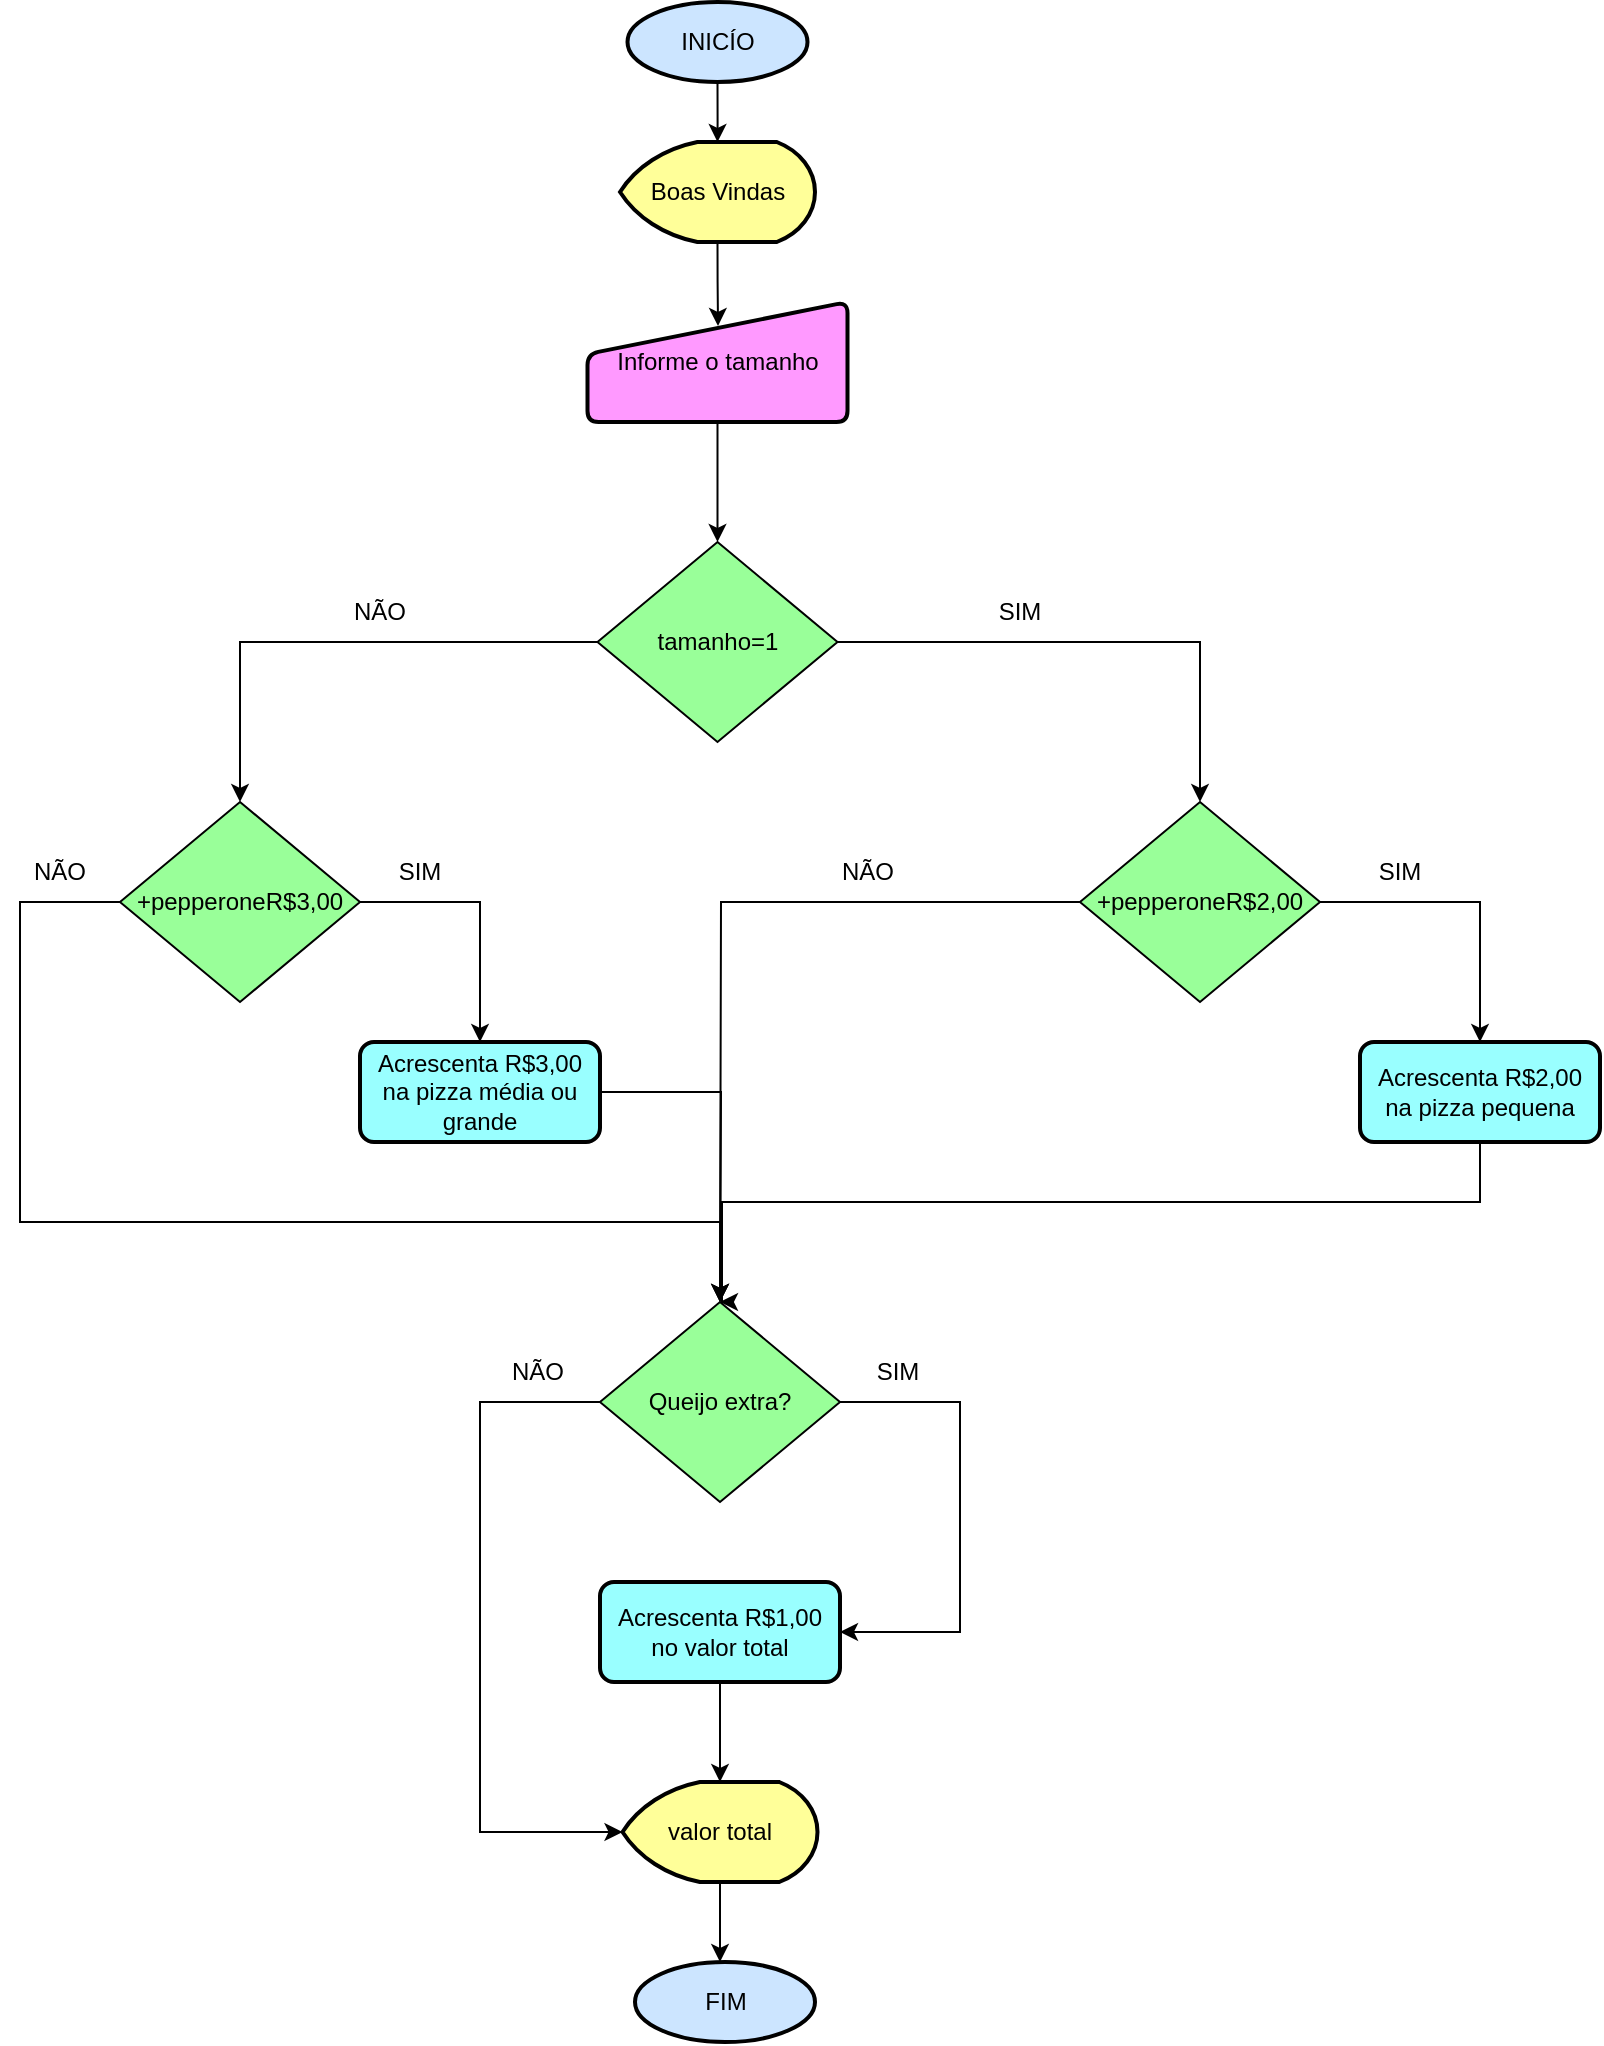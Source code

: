 <mxfile version="26.0.4">
  <diagram name="Página-1" id="nvCLO-GIkPrwbW7r7_kh">
    <mxGraphModel dx="1120" dy="434" grid="1" gridSize="10" guides="1" tooltips="1" connect="1" arrows="1" fold="1" page="1" pageScale="1" pageWidth="827" pageHeight="1169" math="0" shadow="0">
      <root>
        <mxCell id="0" />
        <mxCell id="1" parent="0" />
        <mxCell id="cWUKam0grw8CRjxzX2TN-26" style="edgeStyle=orthogonalEdgeStyle;rounded=0;orthogonalLoop=1;jettySize=auto;html=1;exitX=0.5;exitY=1;exitDx=0;exitDy=0;exitPerimeter=0;" edge="1" parent="1" source="cWUKam0grw8CRjxzX2TN-2" target="cWUKam0grw8CRjxzX2TN-3">
          <mxGeometry relative="1" as="geometry" />
        </mxCell>
        <mxCell id="cWUKam0grw8CRjxzX2TN-2" value="INICÍO" style="strokeWidth=2;html=1;shape=mxgraph.flowchart.start_1;whiteSpace=wrap;fillColor=#CCE5FF;" vertex="1" parent="1">
          <mxGeometry x="313.75" y="40" width="90" height="40" as="geometry" />
        </mxCell>
        <mxCell id="cWUKam0grw8CRjxzX2TN-3" value="Boas Vindas" style="strokeWidth=2;html=1;shape=mxgraph.flowchart.display;whiteSpace=wrap;fillColor=#FFFF99;" vertex="1" parent="1">
          <mxGeometry x="310" y="110" width="97.5" height="50" as="geometry" />
        </mxCell>
        <mxCell id="cWUKam0grw8CRjxzX2TN-13" style="edgeStyle=orthogonalEdgeStyle;rounded=0;orthogonalLoop=1;jettySize=auto;html=1;exitX=1;exitY=0.5;exitDx=0;exitDy=0;entryX=0.5;entryY=0;entryDx=0;entryDy=0;" edge="1" parent="1" source="cWUKam0grw8CRjxzX2TN-4" target="cWUKam0grw8CRjxzX2TN-11">
          <mxGeometry relative="1" as="geometry" />
        </mxCell>
        <mxCell id="cWUKam0grw8CRjxzX2TN-40" style="edgeStyle=orthogonalEdgeStyle;rounded=0;orthogonalLoop=1;jettySize=auto;html=1;exitX=0;exitY=0.5;exitDx=0;exitDy=0;" edge="1" parent="1" source="cWUKam0grw8CRjxzX2TN-4">
          <mxGeometry relative="1" as="geometry">
            <mxPoint x="360" y="690" as="targetPoint" />
          </mxGeometry>
        </mxCell>
        <mxCell id="cWUKam0grw8CRjxzX2TN-4" value="+pepperoneR$2,00" style="rhombus;whiteSpace=wrap;html=1;fillColor=#99FF99;" vertex="1" parent="1">
          <mxGeometry x="540" y="440" width="120" height="100" as="geometry" />
        </mxCell>
        <mxCell id="cWUKam0grw8CRjxzX2TN-28" style="edgeStyle=orthogonalEdgeStyle;rounded=0;orthogonalLoop=1;jettySize=auto;html=1;exitX=0.5;exitY=1;exitDx=0;exitDy=0;" edge="1" parent="1" source="cWUKam0grw8CRjxzX2TN-5" target="cWUKam0grw8CRjxzX2TN-7">
          <mxGeometry relative="1" as="geometry" />
        </mxCell>
        <mxCell id="cWUKam0grw8CRjxzX2TN-5" value="Informe o tamanho" style="html=1;strokeWidth=2;shape=manualInput;whiteSpace=wrap;rounded=1;size=26;arcSize=11;fillColor=#FF99FF;" vertex="1" parent="1">
          <mxGeometry x="293.75" y="190" width="130" height="60" as="geometry" />
        </mxCell>
        <mxCell id="cWUKam0grw8CRjxzX2TN-14" style="edgeStyle=orthogonalEdgeStyle;rounded=0;orthogonalLoop=1;jettySize=auto;html=1;exitX=1;exitY=0.5;exitDx=0;exitDy=0;" edge="1" parent="1" source="cWUKam0grw8CRjxzX2TN-6" target="cWUKam0grw8CRjxzX2TN-12">
          <mxGeometry relative="1" as="geometry" />
        </mxCell>
        <mxCell id="cWUKam0grw8CRjxzX2TN-38" style="edgeStyle=orthogonalEdgeStyle;rounded=0;orthogonalLoop=1;jettySize=auto;html=1;exitX=0;exitY=0.5;exitDx=0;exitDy=0;entryX=0.5;entryY=0;entryDx=0;entryDy=0;" edge="1" parent="1" source="cWUKam0grw8CRjxzX2TN-6" target="cWUKam0grw8CRjxzX2TN-10">
          <mxGeometry relative="1" as="geometry">
            <Array as="points">
              <mxPoint x="10" y="490" />
              <mxPoint x="10" y="650" />
              <mxPoint x="360" y="650" />
            </Array>
          </mxGeometry>
        </mxCell>
        <mxCell id="cWUKam0grw8CRjxzX2TN-6" value="+pepperoneR$3,00" style="rhombus;whiteSpace=wrap;html=1;fillColor=#99FF99;" vertex="1" parent="1">
          <mxGeometry x="60" y="440" width="120" height="100" as="geometry" />
        </mxCell>
        <mxCell id="cWUKam0grw8CRjxzX2TN-8" style="edgeStyle=orthogonalEdgeStyle;rounded=0;orthogonalLoop=1;jettySize=auto;html=1;exitX=1;exitY=0.5;exitDx=0;exitDy=0;entryX=0.5;entryY=0;entryDx=0;entryDy=0;" edge="1" parent="1" source="cWUKam0grw8CRjxzX2TN-7" target="cWUKam0grw8CRjxzX2TN-4">
          <mxGeometry relative="1" as="geometry" />
        </mxCell>
        <mxCell id="cWUKam0grw8CRjxzX2TN-9" style="edgeStyle=orthogonalEdgeStyle;rounded=0;orthogonalLoop=1;jettySize=auto;html=1;exitX=0;exitY=0.5;exitDx=0;exitDy=0;entryX=0.5;entryY=0;entryDx=0;entryDy=0;" edge="1" parent="1" source="cWUKam0grw8CRjxzX2TN-7" target="cWUKam0grw8CRjxzX2TN-6">
          <mxGeometry relative="1" as="geometry" />
        </mxCell>
        <mxCell id="cWUKam0grw8CRjxzX2TN-7" value="tamanho=1" style="rhombus;whiteSpace=wrap;html=1;fillColor=#99FF99;" vertex="1" parent="1">
          <mxGeometry x="298.75" y="310" width="120" height="100" as="geometry" />
        </mxCell>
        <mxCell id="cWUKam0grw8CRjxzX2TN-42" style="edgeStyle=orthogonalEdgeStyle;rounded=0;orthogonalLoop=1;jettySize=auto;html=1;exitX=1;exitY=0.5;exitDx=0;exitDy=0;entryX=1;entryY=0.5;entryDx=0;entryDy=0;" edge="1" parent="1" source="cWUKam0grw8CRjxzX2TN-10" target="cWUKam0grw8CRjxzX2TN-22">
          <mxGeometry relative="1" as="geometry">
            <Array as="points">
              <mxPoint x="480" y="740" />
              <mxPoint x="480" y="855" />
            </Array>
          </mxGeometry>
        </mxCell>
        <mxCell id="cWUKam0grw8CRjxzX2TN-10" value="Queijo extra?" style="rhombus;whiteSpace=wrap;html=1;fillColor=#99FF99;" vertex="1" parent="1">
          <mxGeometry x="300" y="690" width="120" height="100" as="geometry" />
        </mxCell>
        <mxCell id="cWUKam0grw8CRjxzX2TN-41" style="edgeStyle=orthogonalEdgeStyle;rounded=0;orthogonalLoop=1;jettySize=auto;html=1;exitX=0.5;exitY=1;exitDx=0;exitDy=0;" edge="1" parent="1" source="cWUKam0grw8CRjxzX2TN-11">
          <mxGeometry relative="1" as="geometry">
            <mxPoint x="360" y="690" as="targetPoint" />
            <Array as="points">
              <mxPoint x="740" y="640" />
              <mxPoint x="361" y="640" />
            </Array>
          </mxGeometry>
        </mxCell>
        <mxCell id="cWUKam0grw8CRjxzX2TN-11" value="Acrescenta R$2,00 na pizza pequena" style="rounded=1;whiteSpace=wrap;html=1;absoluteArcSize=1;arcSize=14;strokeWidth=2;fillColor=#99FFFF;" vertex="1" parent="1">
          <mxGeometry x="680" y="560" width="120" height="50" as="geometry" />
        </mxCell>
        <mxCell id="cWUKam0grw8CRjxzX2TN-39" style="edgeStyle=orthogonalEdgeStyle;rounded=0;orthogonalLoop=1;jettySize=auto;html=1;exitX=1;exitY=0.5;exitDx=0;exitDy=0;" edge="1" parent="1" source="cWUKam0grw8CRjxzX2TN-12">
          <mxGeometry relative="1" as="geometry">
            <mxPoint x="360" y="690" as="targetPoint" />
          </mxGeometry>
        </mxCell>
        <mxCell id="cWUKam0grw8CRjxzX2TN-12" value="Acrescenta R$3,00 na pizza média ou grande" style="rounded=1;whiteSpace=wrap;html=1;absoluteArcSize=1;arcSize=14;strokeWidth=2;fillColor=#99FFFF;" vertex="1" parent="1">
          <mxGeometry x="180" y="560" width="120" height="50" as="geometry" />
        </mxCell>
        <mxCell id="cWUKam0grw8CRjxzX2TN-22" value="Acrescenta R$1,00 no valor total" style="rounded=1;whiteSpace=wrap;html=1;absoluteArcSize=1;arcSize=14;strokeWidth=2;fillColor=#99FFFF;" vertex="1" parent="1">
          <mxGeometry x="300" y="830" width="120" height="50" as="geometry" />
        </mxCell>
        <mxCell id="cWUKam0grw8CRjxzX2TN-32" style="edgeStyle=orthogonalEdgeStyle;rounded=0;orthogonalLoop=1;jettySize=auto;html=1;exitX=0.5;exitY=1;exitDx=0;exitDy=0;exitPerimeter=0;" edge="1" parent="1" source="cWUKam0grw8CRjxzX2TN-24">
          <mxGeometry relative="1" as="geometry">
            <mxPoint x="360" y="1020" as="targetPoint" />
          </mxGeometry>
        </mxCell>
        <mxCell id="cWUKam0grw8CRjxzX2TN-24" value="valor total" style="strokeWidth=2;html=1;shape=mxgraph.flowchart.display;whiteSpace=wrap;fillColor=#FFFF99;" vertex="1" parent="1">
          <mxGeometry x="311.25" y="930" width="97.5" height="50" as="geometry" />
        </mxCell>
        <mxCell id="cWUKam0grw8CRjxzX2TN-25" value="FIM" style="strokeWidth=2;html=1;shape=mxgraph.flowchart.start_1;whiteSpace=wrap;fillColor=#CCE5FF;" vertex="1" parent="1">
          <mxGeometry x="317.5" y="1020" width="90" height="40" as="geometry" />
        </mxCell>
        <mxCell id="cWUKam0grw8CRjxzX2TN-27" style="edgeStyle=orthogonalEdgeStyle;rounded=0;orthogonalLoop=1;jettySize=auto;html=1;exitX=0.5;exitY=1;exitDx=0;exitDy=0;exitPerimeter=0;entryX=0.502;entryY=0.2;entryDx=0;entryDy=0;entryPerimeter=0;" edge="1" parent="1" source="cWUKam0grw8CRjxzX2TN-3" target="cWUKam0grw8CRjxzX2TN-5">
          <mxGeometry relative="1" as="geometry" />
        </mxCell>
        <mxCell id="cWUKam0grw8CRjxzX2TN-30" style="edgeStyle=orthogonalEdgeStyle;rounded=0;orthogonalLoop=1;jettySize=auto;html=1;exitX=0.5;exitY=1;exitDx=0;exitDy=0;entryX=0.5;entryY=0;entryDx=0;entryDy=0;entryPerimeter=0;" edge="1" parent="1" source="cWUKam0grw8CRjxzX2TN-22" target="cWUKam0grw8CRjxzX2TN-24">
          <mxGeometry relative="1" as="geometry" />
        </mxCell>
        <mxCell id="cWUKam0grw8CRjxzX2TN-33" value="SIM" style="text;html=1;align=center;verticalAlign=middle;whiteSpace=wrap;rounded=0;" vertex="1" parent="1">
          <mxGeometry x="480" y="330" width="60" height="30" as="geometry" />
        </mxCell>
        <mxCell id="cWUKam0grw8CRjxzX2TN-34" value="SIM" style="text;html=1;align=center;verticalAlign=middle;whiteSpace=wrap;rounded=0;" vertex="1" parent="1">
          <mxGeometry x="670" y="460" width="60" height="30" as="geometry" />
        </mxCell>
        <mxCell id="cWUKam0grw8CRjxzX2TN-35" value="SIM" style="text;html=1;align=center;verticalAlign=middle;whiteSpace=wrap;rounded=0;" vertex="1" parent="1">
          <mxGeometry x="180" y="460" width="60" height="30" as="geometry" />
        </mxCell>
        <mxCell id="cWUKam0grw8CRjxzX2TN-44" style="edgeStyle=orthogonalEdgeStyle;rounded=0;orthogonalLoop=1;jettySize=auto;html=1;exitX=0;exitY=0.5;exitDx=0;exitDy=0;entryX=0;entryY=0.5;entryDx=0;entryDy=0;entryPerimeter=0;" edge="1" parent="1" source="cWUKam0grw8CRjxzX2TN-10" target="cWUKam0grw8CRjxzX2TN-24">
          <mxGeometry relative="1" as="geometry">
            <Array as="points">
              <mxPoint x="240" y="740" />
              <mxPoint x="240" y="955" />
            </Array>
          </mxGeometry>
        </mxCell>
        <mxCell id="cWUKam0grw8CRjxzX2TN-45" value="SIM" style="text;html=1;align=center;verticalAlign=middle;whiteSpace=wrap;rounded=0;" vertex="1" parent="1">
          <mxGeometry x="418.75" y="710" width="60" height="30" as="geometry" />
        </mxCell>
        <mxCell id="cWUKam0grw8CRjxzX2TN-46" value="NÃO" style="text;html=1;align=center;verticalAlign=middle;whiteSpace=wrap;rounded=0;" vertex="1" parent="1">
          <mxGeometry x="160" y="330" width="60" height="30" as="geometry" />
        </mxCell>
        <mxCell id="cWUKam0grw8CRjxzX2TN-47" value="NÃO" style="text;html=1;align=center;verticalAlign=middle;whiteSpace=wrap;rounded=0;" vertex="1" parent="1">
          <mxGeometry y="460" width="60" height="30" as="geometry" />
        </mxCell>
        <mxCell id="cWUKam0grw8CRjxzX2TN-48" value="NÃO" style="text;html=1;align=center;verticalAlign=middle;whiteSpace=wrap;rounded=0;" vertex="1" parent="1">
          <mxGeometry x="403.75" y="460" width="60" height="30" as="geometry" />
        </mxCell>
        <mxCell id="cWUKam0grw8CRjxzX2TN-49" value="NÃO" style="text;html=1;align=center;verticalAlign=middle;whiteSpace=wrap;rounded=0;" vertex="1" parent="1">
          <mxGeometry x="238.75" y="710" width="60" height="30" as="geometry" />
        </mxCell>
      </root>
    </mxGraphModel>
  </diagram>
</mxfile>
